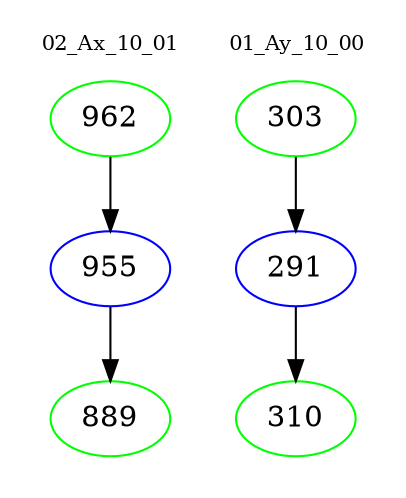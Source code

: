 digraph{
subgraph cluster_0 {
color = white
label = "02_Ax_10_01";
fontsize=10;
T0_962 [label="962", color="green"]
T0_962 -> T0_955 [color="black"]
T0_955 [label="955", color="blue"]
T0_955 -> T0_889 [color="black"]
T0_889 [label="889", color="green"]
}
subgraph cluster_1 {
color = white
label = "01_Ay_10_00";
fontsize=10;
T1_303 [label="303", color="green"]
T1_303 -> T1_291 [color="black"]
T1_291 [label="291", color="blue"]
T1_291 -> T1_310 [color="black"]
T1_310 [label="310", color="green"]
}
}
